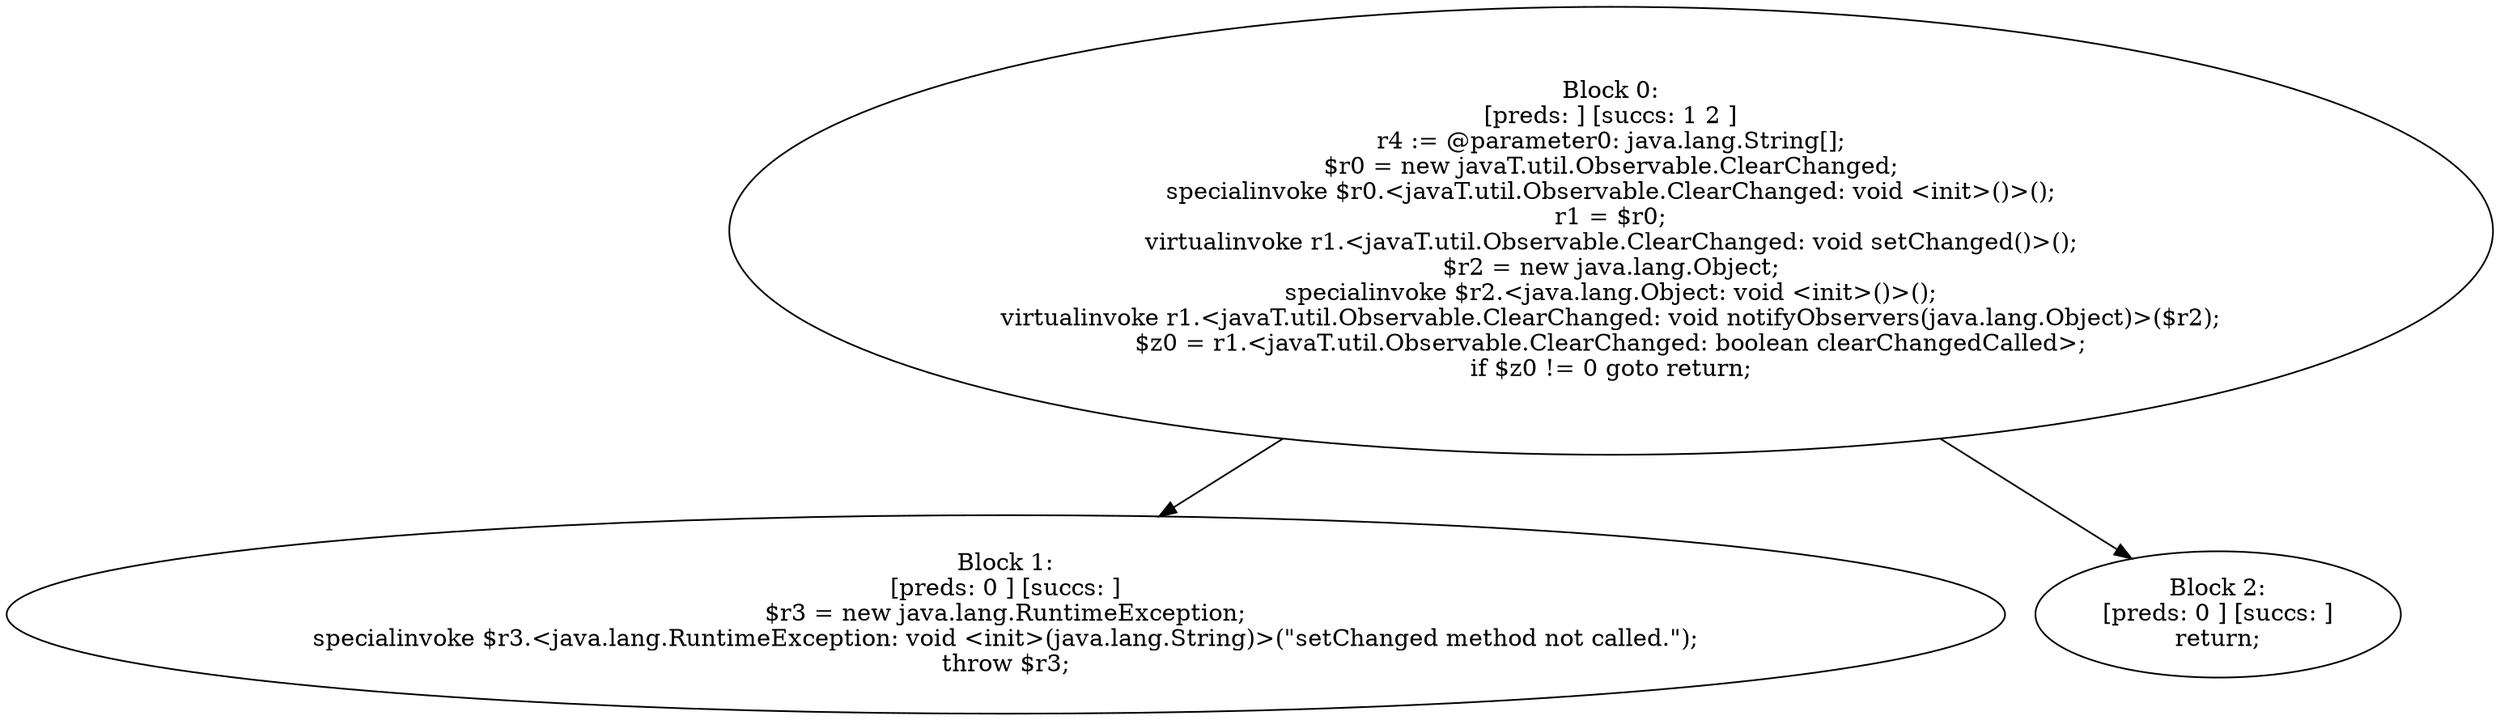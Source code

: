 digraph "unitGraph" {
    "Block 0:
[preds: ] [succs: 1 2 ]
r4 := @parameter0: java.lang.String[];
$r0 = new javaT.util.Observable.ClearChanged;
specialinvoke $r0.<javaT.util.Observable.ClearChanged: void <init>()>();
r1 = $r0;
virtualinvoke r1.<javaT.util.Observable.ClearChanged: void setChanged()>();
$r2 = new java.lang.Object;
specialinvoke $r2.<java.lang.Object: void <init>()>();
virtualinvoke r1.<javaT.util.Observable.ClearChanged: void notifyObservers(java.lang.Object)>($r2);
$z0 = r1.<javaT.util.Observable.ClearChanged: boolean clearChangedCalled>;
if $z0 != 0 goto return;
"
    "Block 1:
[preds: 0 ] [succs: ]
$r3 = new java.lang.RuntimeException;
specialinvoke $r3.<java.lang.RuntimeException: void <init>(java.lang.String)>(\"setChanged method not called.\");
throw $r3;
"
    "Block 2:
[preds: 0 ] [succs: ]
return;
"
    "Block 0:
[preds: ] [succs: 1 2 ]
r4 := @parameter0: java.lang.String[];
$r0 = new javaT.util.Observable.ClearChanged;
specialinvoke $r0.<javaT.util.Observable.ClearChanged: void <init>()>();
r1 = $r0;
virtualinvoke r1.<javaT.util.Observable.ClearChanged: void setChanged()>();
$r2 = new java.lang.Object;
specialinvoke $r2.<java.lang.Object: void <init>()>();
virtualinvoke r1.<javaT.util.Observable.ClearChanged: void notifyObservers(java.lang.Object)>($r2);
$z0 = r1.<javaT.util.Observable.ClearChanged: boolean clearChangedCalled>;
if $z0 != 0 goto return;
"->"Block 1:
[preds: 0 ] [succs: ]
$r3 = new java.lang.RuntimeException;
specialinvoke $r3.<java.lang.RuntimeException: void <init>(java.lang.String)>(\"setChanged method not called.\");
throw $r3;
";
    "Block 0:
[preds: ] [succs: 1 2 ]
r4 := @parameter0: java.lang.String[];
$r0 = new javaT.util.Observable.ClearChanged;
specialinvoke $r0.<javaT.util.Observable.ClearChanged: void <init>()>();
r1 = $r0;
virtualinvoke r1.<javaT.util.Observable.ClearChanged: void setChanged()>();
$r2 = new java.lang.Object;
specialinvoke $r2.<java.lang.Object: void <init>()>();
virtualinvoke r1.<javaT.util.Observable.ClearChanged: void notifyObservers(java.lang.Object)>($r2);
$z0 = r1.<javaT.util.Observable.ClearChanged: boolean clearChangedCalled>;
if $z0 != 0 goto return;
"->"Block 2:
[preds: 0 ] [succs: ]
return;
";
}
